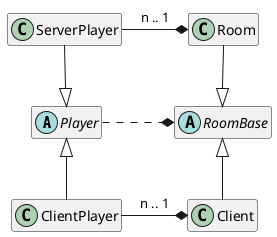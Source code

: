 @startuml
hide empty members

abstract class Player
abstract class RoomBase

Player <|-d- ClientPlayer
Player <|-u- ServerPlayer
RoomBase <|-u- Room
RoomBase <|-d- Client

ClientPlayer -r-* Client: n .. 1
ServerPlayer -r-* Room: n .. 1
Player .r.* RoomBase

@enduml
